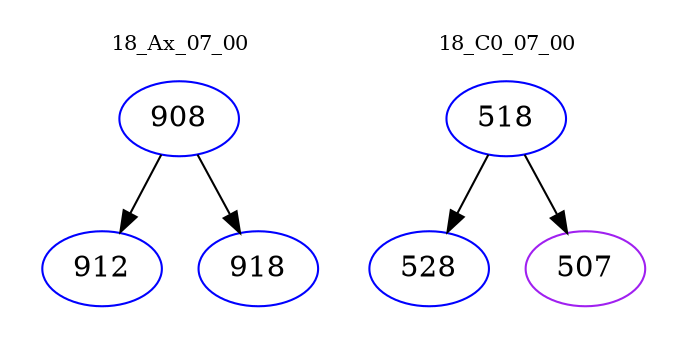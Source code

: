 digraph{
subgraph cluster_0 {
color = white
label = "18_Ax_07_00";
fontsize=10;
T0_908 [label="908", color="blue"]
T0_908 -> T0_912 [color="black"]
T0_912 [label="912", color="blue"]
T0_908 -> T0_918 [color="black"]
T0_918 [label="918", color="blue"]
}
subgraph cluster_1 {
color = white
label = "18_C0_07_00";
fontsize=10;
T1_518 [label="518", color="blue"]
T1_518 -> T1_528 [color="black"]
T1_528 [label="528", color="blue"]
T1_518 -> T1_507 [color="black"]
T1_507 [label="507", color="purple"]
}
}
